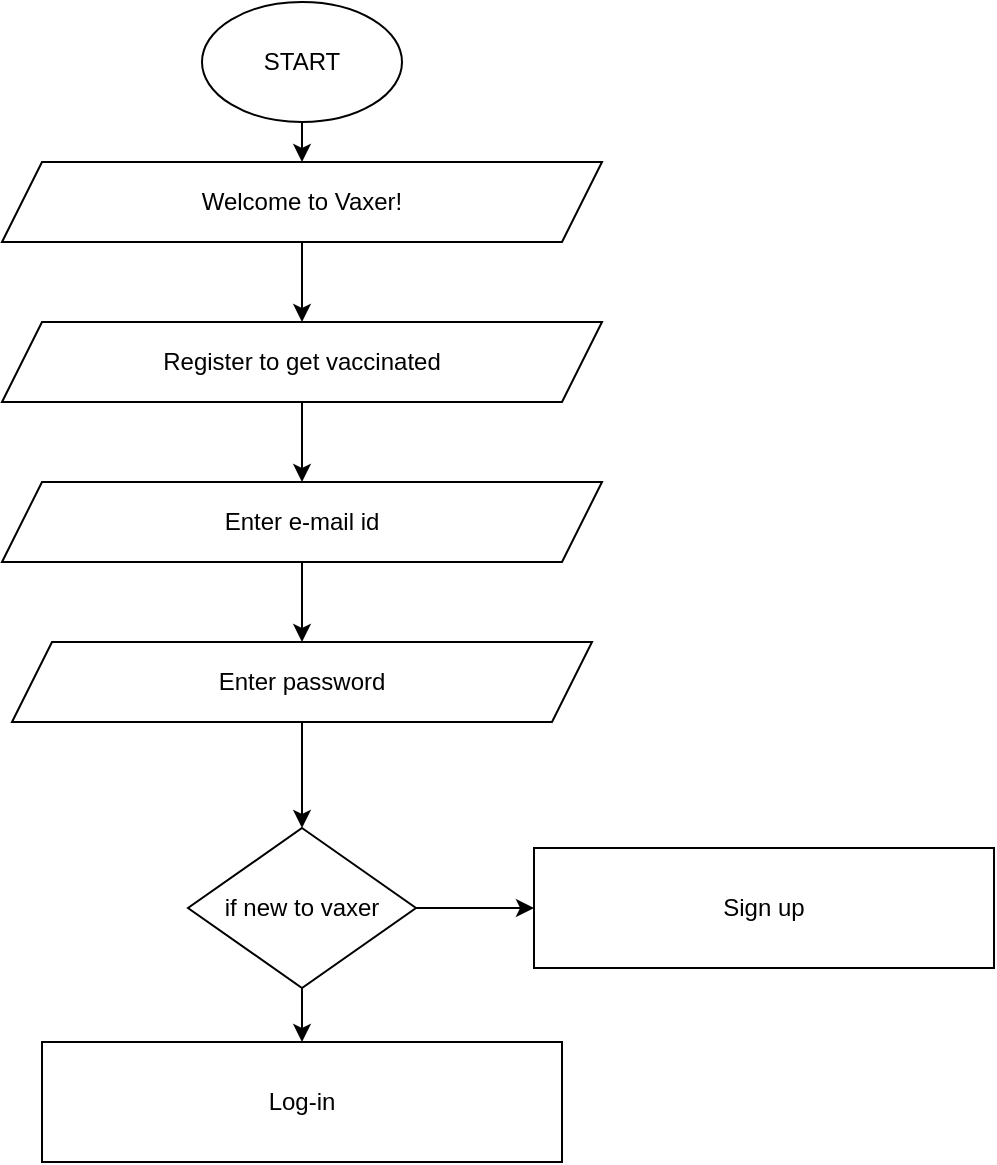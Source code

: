 <mxfile version="16.5.6" type="github">
  <diagram id="C5RBs43oDa-KdzZeNtuy" name="Page-1">
    <mxGraphModel dx="1203" dy="635" grid="1" gridSize="10" guides="1" tooltips="1" connect="1" arrows="1" fold="1" page="1" pageScale="1" pageWidth="827" pageHeight="1169" math="0" shadow="0">
      <root>
        <mxCell id="WIyWlLk6GJQsqaUBKTNV-0" />
        <mxCell id="WIyWlLk6GJQsqaUBKTNV-1" parent="WIyWlLk6GJQsqaUBKTNV-0" />
        <mxCell id="NN6-yl9f6nrDRwCk4Ufl-2" value="START" style="ellipse;whiteSpace=wrap;html=1;" parent="WIyWlLk6GJQsqaUBKTNV-1" vertex="1">
          <mxGeometry x="364" y="40" width="100" height="60" as="geometry" />
        </mxCell>
        <mxCell id="NN6-yl9f6nrDRwCk4Ufl-6" value="" style="endArrow=classic;html=1;rounded=0;exitX=0.5;exitY=1;exitDx=0;exitDy=0;entryX=0.5;entryY=0;entryDx=0;entryDy=0;" parent="WIyWlLk6GJQsqaUBKTNV-1" source="NN6-yl9f6nrDRwCk4Ufl-2" edge="1">
          <mxGeometry width="50" height="50" relative="1" as="geometry">
            <mxPoint x="160" y="210" as="sourcePoint" />
            <mxPoint x="414" y="120" as="targetPoint" />
          </mxGeometry>
        </mxCell>
        <mxCell id="uj60fQEvm2ORgHD4NZRc-9" value="" style="edgeStyle=orthogonalEdgeStyle;rounded=0;orthogonalLoop=1;jettySize=auto;html=1;" parent="WIyWlLk6GJQsqaUBKTNV-1" source="uj60fQEvm2ORgHD4NZRc-0" edge="1">
          <mxGeometry relative="1" as="geometry">
            <mxPoint x="414" y="280" as="targetPoint" />
          </mxGeometry>
        </mxCell>
        <mxCell id="uj60fQEvm2ORgHD4NZRc-0" value="Register to get vaccinated" style="shape=parallelogram;perimeter=parallelogramPerimeter;whiteSpace=wrap;html=1;fixedSize=1;" parent="WIyWlLk6GJQsqaUBKTNV-1" vertex="1">
          <mxGeometry x="264" y="200" width="300" height="40" as="geometry" />
        </mxCell>
        <mxCell id="uj60fQEvm2ORgHD4NZRc-8" value="" style="edgeStyle=orthogonalEdgeStyle;rounded=0;orthogonalLoop=1;jettySize=auto;html=1;" parent="WIyWlLk6GJQsqaUBKTNV-1" source="uj60fQEvm2ORgHD4NZRc-2" target="uj60fQEvm2ORgHD4NZRc-0" edge="1">
          <mxGeometry relative="1" as="geometry" />
        </mxCell>
        <mxCell id="uj60fQEvm2ORgHD4NZRc-2" value="Welcome to Vaxer!" style="shape=parallelogram;perimeter=parallelogramPerimeter;whiteSpace=wrap;html=1;fixedSize=1;" parent="WIyWlLk6GJQsqaUBKTNV-1" vertex="1">
          <mxGeometry x="264" y="120" width="300" height="40" as="geometry" />
        </mxCell>
        <mxCell id="uj60fQEvm2ORgHD4NZRc-15" value="" style="edgeStyle=orthogonalEdgeStyle;rounded=0;orthogonalLoop=1;jettySize=auto;html=1;" parent="WIyWlLk6GJQsqaUBKTNV-1" source="uj60fQEvm2ORgHD4NZRc-10" target="uj60fQEvm2ORgHD4NZRc-14" edge="1">
          <mxGeometry relative="1" as="geometry" />
        </mxCell>
        <mxCell id="uj60fQEvm2ORgHD4NZRc-10" value="Enter e-mail id" style="shape=parallelogram;perimeter=parallelogramPerimeter;whiteSpace=wrap;html=1;fixedSize=1;" parent="WIyWlLk6GJQsqaUBKTNV-1" vertex="1">
          <mxGeometry x="264" y="280" width="300" height="40" as="geometry" />
        </mxCell>
        <mxCell id="uj60fQEvm2ORgHD4NZRc-19" value="" style="edgeStyle=orthogonalEdgeStyle;rounded=0;orthogonalLoop=1;jettySize=auto;html=1;" parent="WIyWlLk6GJQsqaUBKTNV-1" source="uj60fQEvm2ORgHD4NZRc-14" target="uj60fQEvm2ORgHD4NZRc-16" edge="1">
          <mxGeometry relative="1" as="geometry" />
        </mxCell>
        <mxCell id="uj60fQEvm2ORgHD4NZRc-14" value="Enter password" style="shape=parallelogram;perimeter=parallelogramPerimeter;whiteSpace=wrap;html=1;fixedSize=1;" parent="WIyWlLk6GJQsqaUBKTNV-1" vertex="1">
          <mxGeometry x="269" y="360" width="290" height="40" as="geometry" />
        </mxCell>
        <mxCell id="uj60fQEvm2ORgHD4NZRc-22" value="" style="edgeStyle=orthogonalEdgeStyle;rounded=0;orthogonalLoop=1;jettySize=auto;html=1;entryX=0;entryY=0.5;entryDx=0;entryDy=0;" parent="WIyWlLk6GJQsqaUBKTNV-1" source="uj60fQEvm2ORgHD4NZRc-16" target="uj60fQEvm2ORgHD4NZRc-26" edge="1">
          <mxGeometry relative="1" as="geometry">
            <mxPoint x="530" y="490" as="targetPoint" />
          </mxGeometry>
        </mxCell>
        <mxCell id="uj60fQEvm2ORgHD4NZRc-29" value="" style="edgeStyle=orthogonalEdgeStyle;rounded=0;orthogonalLoop=1;jettySize=auto;html=1;" parent="WIyWlLk6GJQsqaUBKTNV-1" source="uj60fQEvm2ORgHD4NZRc-16" target="uj60fQEvm2ORgHD4NZRc-28" edge="1">
          <mxGeometry relative="1" as="geometry" />
        </mxCell>
        <mxCell id="uj60fQEvm2ORgHD4NZRc-16" value="if new to vaxer" style="rhombus;whiteSpace=wrap;html=1;" parent="WIyWlLk6GJQsqaUBKTNV-1" vertex="1">
          <mxGeometry x="357" y="453" width="114" height="80" as="geometry" />
        </mxCell>
        <mxCell id="uj60fQEvm2ORgHD4NZRc-26" value="Sign up" style="rounded=0;whiteSpace=wrap;html=1;" parent="WIyWlLk6GJQsqaUBKTNV-1" vertex="1">
          <mxGeometry x="530" y="463" width="230" height="60" as="geometry" />
        </mxCell>
        <mxCell id="uj60fQEvm2ORgHD4NZRc-28" value="Log-in" style="rounded=0;whiteSpace=wrap;html=1;" parent="WIyWlLk6GJQsqaUBKTNV-1" vertex="1">
          <mxGeometry x="284" y="560" width="260" height="60" as="geometry" />
        </mxCell>
      </root>
    </mxGraphModel>
  </diagram>
</mxfile>

